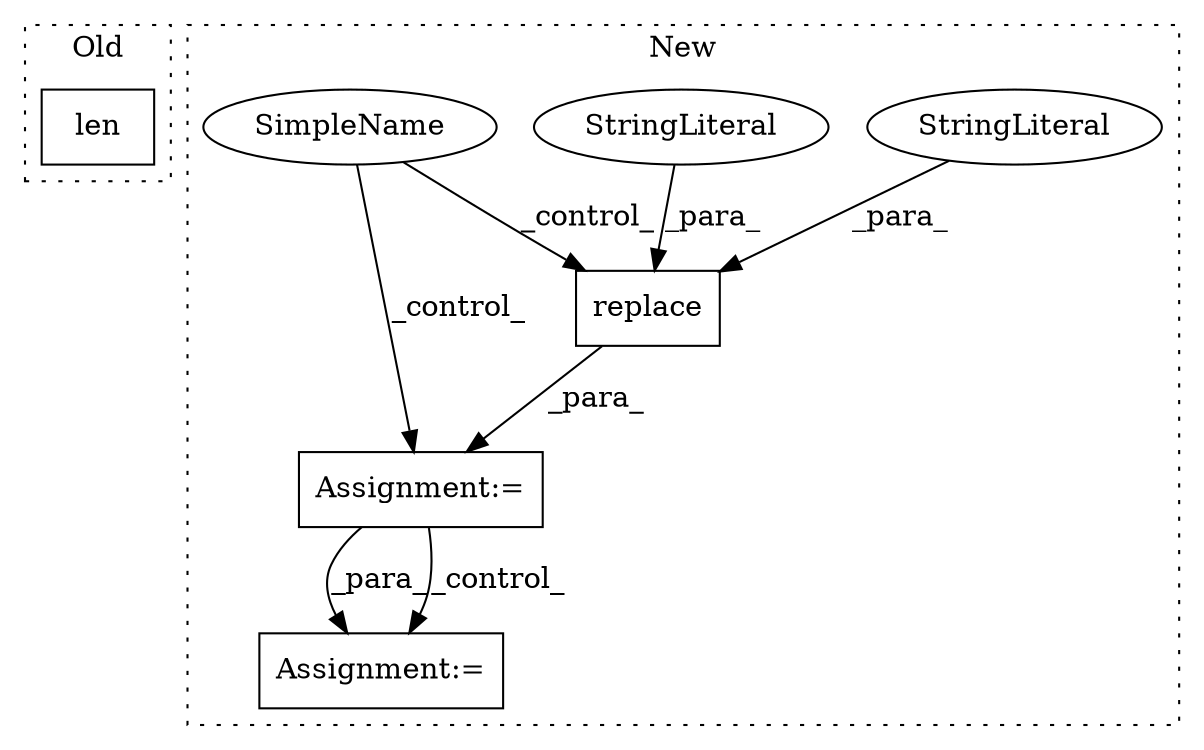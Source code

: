 digraph G {
subgraph cluster0 {
1 [label="len" a="32" s="2569,2583" l="4,1" shape="box"];
label = "Old";
style="dotted";
}
subgraph cluster1 {
2 [label="replace" a="32" s="2677,2694" l="8,1" shape="box"];
3 [label="StringLiteral" a="45" s="2689" l="3" shape="ellipse"];
4 [label="Assignment:=" a="7" s="2631" l="1" shape="box"];
5 [label="StringLiteral" a="45" s="2685" l="3" shape="ellipse"];
6 [label="Assignment:=" a="7" s="2901" l="1" shape="box"];
7 [label="SimpleName" a="42" s="" l="" shape="ellipse"];
label = "New";
style="dotted";
}
2 -> 4 [label="_para_"];
3 -> 2 [label="_para_"];
4 -> 6 [label="_para_"];
4 -> 6 [label="_control_"];
5 -> 2 [label="_para_"];
7 -> 4 [label="_control_"];
7 -> 2 [label="_control_"];
}